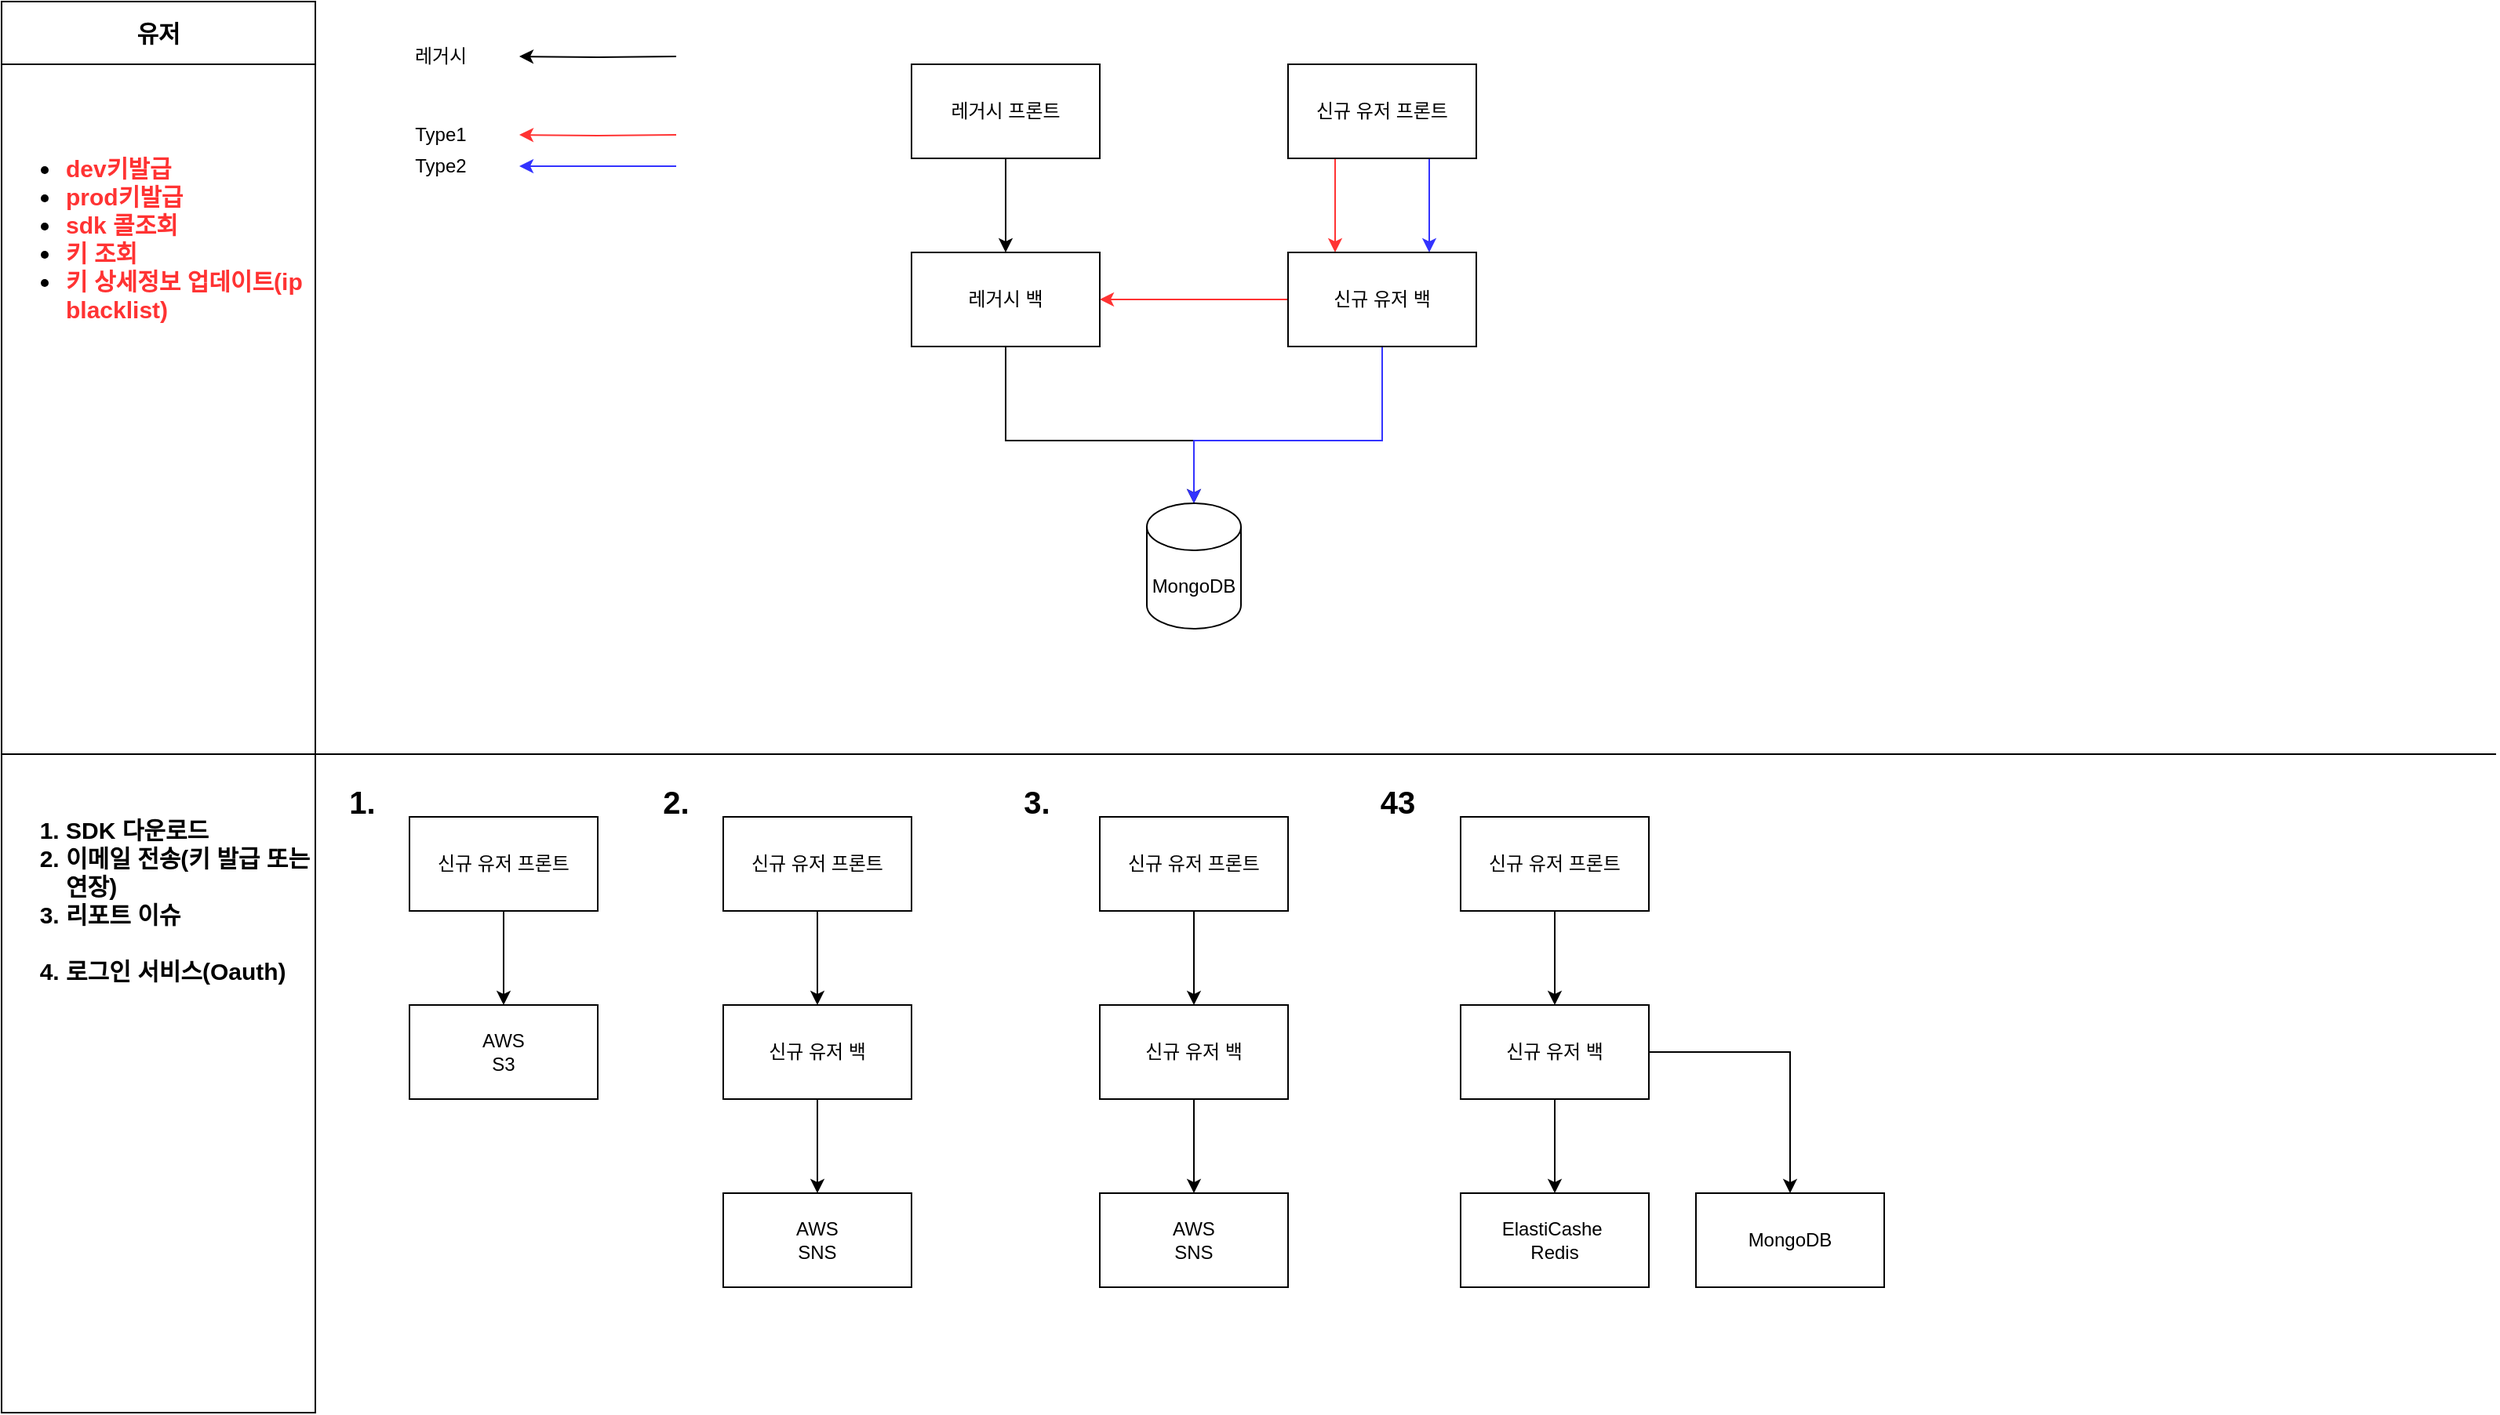 <mxfile version="15.3.8" type="github">
  <diagram id="kgpKYQtTHZ0yAKxKKP6v" name="Page-1">
    <mxGraphModel dx="1426" dy="800" grid="1" gridSize="10" guides="1" tooltips="1" connect="1" arrows="1" fold="1" page="1" pageScale="1" pageWidth="1600" pageHeight="900" background="none" math="0" shadow="0">
      <root>
        <mxCell id="0" />
        <mxCell id="1" parent="0" />
        <mxCell id="oFq6kV6oupMl4LHm9gCZ-7" style="edgeStyle=orthogonalEdgeStyle;rounded=0;orthogonalLoop=1;jettySize=auto;html=1;" parent="1" source="oFq6kV6oupMl4LHm9gCZ-1" target="oFq6kV6oupMl4LHm9gCZ-5" edge="1">
          <mxGeometry relative="1" as="geometry">
            <Array as="points">
              <mxPoint x="640" y="280" />
              <mxPoint x="760" y="280" />
            </Array>
          </mxGeometry>
        </mxCell>
        <mxCell id="oFq6kV6oupMl4LHm9gCZ-1" value="레거시 백" style="rounded=0;whiteSpace=wrap;html=1;" parent="1" vertex="1">
          <mxGeometry x="580" y="160" width="120" height="60" as="geometry" />
        </mxCell>
        <mxCell id="oFq6kV6oupMl4LHm9gCZ-6" style="edgeStyle=orthogonalEdgeStyle;rounded=0;orthogonalLoop=1;jettySize=auto;html=1;entryX=0.5;entryY=0;entryDx=0;entryDy=0;" parent="1" source="oFq6kV6oupMl4LHm9gCZ-2" target="oFq6kV6oupMl4LHm9gCZ-1" edge="1">
          <mxGeometry relative="1" as="geometry" />
        </mxCell>
        <mxCell id="oFq6kV6oupMl4LHm9gCZ-2" value="레거시 프론트" style="rounded=0;whiteSpace=wrap;html=1;" parent="1" vertex="1">
          <mxGeometry x="580" y="40" width="120" height="60" as="geometry" />
        </mxCell>
        <mxCell id="oFq6kV6oupMl4LHm9gCZ-8" style="edgeStyle=orthogonalEdgeStyle;rounded=0;orthogonalLoop=1;jettySize=auto;html=1;strokeColor=#FF3333;" parent="1" source="oFq6kV6oupMl4LHm9gCZ-3" target="oFq6kV6oupMl4LHm9gCZ-4" edge="1">
          <mxGeometry relative="1" as="geometry">
            <Array as="points">
              <mxPoint x="850" y="140" />
              <mxPoint x="850" y="140" />
            </Array>
          </mxGeometry>
        </mxCell>
        <mxCell id="oFq6kV6oupMl4LHm9gCZ-13" style="edgeStyle=orthogonalEdgeStyle;rounded=0;orthogonalLoop=1;jettySize=auto;html=1;exitX=0.75;exitY=1;exitDx=0;exitDy=0;entryX=0.75;entryY=0;entryDx=0;entryDy=0;strokeColor=#3333FF;" parent="1" source="oFq6kV6oupMl4LHm9gCZ-3" target="oFq6kV6oupMl4LHm9gCZ-4" edge="1">
          <mxGeometry relative="1" as="geometry" />
        </mxCell>
        <mxCell id="oFq6kV6oupMl4LHm9gCZ-3" value="신규 유저 프론트" style="rounded=0;whiteSpace=wrap;html=1;" parent="1" vertex="1">
          <mxGeometry x="820" y="40" width="120" height="60" as="geometry" />
        </mxCell>
        <mxCell id="oFq6kV6oupMl4LHm9gCZ-9" style="edgeStyle=orthogonalEdgeStyle;rounded=0;orthogonalLoop=1;jettySize=auto;html=1;entryX=1;entryY=0.5;entryDx=0;entryDy=0;strokeColor=#FF3333;" parent="1" source="oFq6kV6oupMl4LHm9gCZ-4" target="oFq6kV6oupMl4LHm9gCZ-1" edge="1">
          <mxGeometry relative="1" as="geometry" />
        </mxCell>
        <mxCell id="oFq6kV6oupMl4LHm9gCZ-14" style="edgeStyle=orthogonalEdgeStyle;rounded=0;orthogonalLoop=1;jettySize=auto;html=1;entryX=0.5;entryY=0;entryDx=0;entryDy=0;entryPerimeter=0;strokeColor=#3333FF;" parent="1" source="oFq6kV6oupMl4LHm9gCZ-4" target="oFq6kV6oupMl4LHm9gCZ-5" edge="1">
          <mxGeometry relative="1" as="geometry">
            <Array as="points">
              <mxPoint x="880" y="280" />
              <mxPoint x="760" y="280" />
            </Array>
          </mxGeometry>
        </mxCell>
        <mxCell id="oFq6kV6oupMl4LHm9gCZ-4" value="신규 유저 백" style="rounded=0;whiteSpace=wrap;html=1;" parent="1" vertex="1">
          <mxGeometry x="820" y="160" width="120" height="60" as="geometry" />
        </mxCell>
        <mxCell id="oFq6kV6oupMl4LHm9gCZ-5" value="MongoDB" style="shape=cylinder3;whiteSpace=wrap;html=1;boundedLbl=1;backgroundOutline=1;size=15;" parent="1" vertex="1">
          <mxGeometry x="730" y="320" width="60" height="80" as="geometry" />
        </mxCell>
        <mxCell id="oFq6kV6oupMl4LHm9gCZ-23" value="&lt;font color=&quot;#ff3333&quot;&gt;&lt;br style=&quot;font-size: 15px&quot;&gt;&lt;br style=&quot;font-size: 15px&quot;&gt;&lt;/font&gt;&lt;ul style=&quot;font-size: 15px&quot;&gt;&lt;li style=&quot;text-align: left ; font-size: 15px&quot;&gt;&lt;span style=&quot;font-size: 15px&quot;&gt;&lt;font style=&quot;font-size: 15px&quot; color=&quot;#ff3333&quot;&gt;dev키발급&lt;/font&gt;&lt;/span&gt;&lt;/li&gt;&lt;li style=&quot;text-align: left ; font-size: 15px&quot;&gt;&lt;span style=&quot;font-size: 15px&quot;&gt;&lt;font style=&quot;font-size: 15px&quot; color=&quot;#ff3333&quot;&gt;prod키발급&lt;/font&gt;&lt;/span&gt;&lt;/li&gt;&lt;li style=&quot;text-align: left ; font-size: 15px&quot;&gt;&lt;span style=&quot;font-size: 15px&quot;&gt;&lt;font color=&quot;#ff3333&quot; style=&quot;font-size: 15px&quot;&gt;sdk 콜조회&lt;/font&gt;&lt;/span&gt;&lt;/li&gt;&lt;li style=&quot;text-align: left ; font-size: 15px&quot;&gt;&lt;span style=&quot;font-size: 15px&quot;&gt;&lt;font style=&quot;font-size: 15px&quot; color=&quot;#ff3333&quot;&gt;키 조회&lt;/font&gt;&lt;/span&gt;&lt;/li&gt;&lt;li style=&quot;text-align: left ; font-size: 15px&quot;&gt;&lt;font color=&quot;#ff3333&quot;&gt;&lt;font style=&quot;font-size: 15px&quot;&gt;키 상세정보 업데이트(ip blacklist&lt;/font&gt;)&lt;/font&gt;&lt;/li&gt;&lt;/ul&gt;&lt;div style=&quot;text-align: left ; font-size: 15px&quot;&gt;&lt;br style=&quot;font-size: 15px&quot;&gt;&lt;/div&gt;" style="text;html=1;align=center;verticalAlign=top;whiteSpace=wrap;rounded=0;strokeColor=#000000;fillColor=#ffffff;fontStyle=1;fontSize=15;" parent="1" vertex="1">
          <mxGeometry y="40" width="200" height="440" as="geometry" />
        </mxCell>
        <mxCell id="oFq6kV6oupMl4LHm9gCZ-35" value="&lt;div style=&quot;text-align: left ; font-size: 15px&quot;&gt;&lt;div&gt;&lt;br&gt;&lt;/div&gt;&lt;/div&gt;&lt;div style=&quot;text-align: left ; font-size: 15px&quot;&gt;&lt;ol&gt;&lt;li style=&quot;font-size: 15px&quot;&gt;SDK 다운로드&lt;/li&gt;&lt;li style=&quot;font-size: 15px&quot;&gt;이메일 전송(키 발급 또는 연장)&lt;/li&gt;&lt;li style=&quot;font-size: 15px&quot;&gt;리포트 이슈&lt;br&gt;&lt;br&gt;&lt;/li&gt;&lt;li style=&quot;font-size: 15px&quot;&gt;로그인 서비스(Oauth)&lt;/li&gt;&lt;/ol&gt;&lt;/div&gt;" style="text;html=1;align=center;verticalAlign=top;whiteSpace=wrap;rounded=0;strokeColor=#000000;fillColor=#ffffff;fontStyle=1;fontSize=15;" parent="1" vertex="1">
          <mxGeometry y="480" width="200" height="420" as="geometry" />
        </mxCell>
        <mxCell id="oFq6kV6oupMl4LHm9gCZ-37" value="유저" style="text;html=1;align=center;verticalAlign=middle;whiteSpace=wrap;rounded=0;strokeColor=#000000;fillColor=#ffffff;fontStyle=1;fontSize=15;" parent="1" vertex="1">
          <mxGeometry width="200" height="40" as="geometry" />
        </mxCell>
        <mxCell id="oFq6kV6oupMl4LHm9gCZ-54" value="" style="group;" parent="1" vertex="1" connectable="0">
          <mxGeometry x="230" y="25" width="200" height="90" as="geometry" />
        </mxCell>
        <mxCell id="oFq6kV6oupMl4LHm9gCZ-55" style="edgeStyle=orthogonalEdgeStyle;rounded=0;orthogonalLoop=1;jettySize=auto;html=1;entryX=1;entryY=0.5;entryDx=0;entryDy=0;strokeColor=#FF3333;" parent="oFq6kV6oupMl4LHm9gCZ-54" target="oFq6kV6oupMl4LHm9gCZ-56" edge="1">
          <mxGeometry y="-20" as="geometry">
            <mxPoint x="200" y="60" as="sourcePoint" />
            <mxPoint x="80" y="60" as="targetPoint" />
          </mxGeometry>
        </mxCell>
        <mxCell id="oFq6kV6oupMl4LHm9gCZ-56" value="Type1" style="text;html=1;strokeColor=none;fillColor=none;align=center;verticalAlign=middle;whiteSpace=wrap;rounded=0;" parent="oFq6kV6oupMl4LHm9gCZ-54" vertex="1">
          <mxGeometry y="50" width="100" height="20" as="geometry" />
        </mxCell>
        <mxCell id="oFq6kV6oupMl4LHm9gCZ-57" style="edgeStyle=orthogonalEdgeStyle;rounded=0;orthogonalLoop=1;jettySize=auto;html=1;entryX=1;entryY=0.5;entryDx=0;entryDy=0;strokeColor=#3333FF;" parent="oFq6kV6oupMl4LHm9gCZ-54" edge="1">
          <mxGeometry y="-20" as="geometry">
            <mxPoint x="200" y="80.0" as="sourcePoint" />
            <mxPoint x="100" y="80.0" as="targetPoint" />
          </mxGeometry>
        </mxCell>
        <mxCell id="oFq6kV6oupMl4LHm9gCZ-58" value="Type2" style="text;html=1;strokeColor=none;fillColor=none;align=center;verticalAlign=middle;whiteSpace=wrap;rounded=0;" parent="oFq6kV6oupMl4LHm9gCZ-54" vertex="1">
          <mxGeometry y="70" width="100" height="20" as="geometry" />
        </mxCell>
        <mxCell id="oFq6kV6oupMl4LHm9gCZ-59" style="edgeStyle=orthogonalEdgeStyle;rounded=0;orthogonalLoop=1;jettySize=auto;html=1;entryX=1;entryY=0.5;entryDx=0;entryDy=0;" parent="oFq6kV6oupMl4LHm9gCZ-54" target="oFq6kV6oupMl4LHm9gCZ-60" edge="1">
          <mxGeometry y="-20" as="geometry">
            <mxPoint x="200" y="10.0" as="sourcePoint" />
            <mxPoint x="80" y="10" as="targetPoint" />
          </mxGeometry>
        </mxCell>
        <mxCell id="oFq6kV6oupMl4LHm9gCZ-60" value="레거시" style="text;html=1;strokeColor=none;fillColor=none;align=center;verticalAlign=middle;whiteSpace=wrap;rounded=0;" parent="oFq6kV6oupMl4LHm9gCZ-54" vertex="1">
          <mxGeometry width="100" height="20" as="geometry" />
        </mxCell>
        <mxCell id="oFq6kV6oupMl4LHm9gCZ-61" value="" style="endArrow=none;html=1;fontSize=15;strokeColor=#000000;exitX=1;exitY=1;exitDx=0;exitDy=0;" parent="1" source="oFq6kV6oupMl4LHm9gCZ-23" edge="1">
          <mxGeometry width="50" height="50" relative="1" as="geometry">
            <mxPoint x="500" y="600" as="sourcePoint" />
            <mxPoint x="1590" y="480" as="targetPoint" />
          </mxGeometry>
        </mxCell>
        <mxCell id="IK0jCF15_sajLaRYrccU-8" value="" style="edgeStyle=orthogonalEdgeStyle;rounded=0;orthogonalLoop=1;jettySize=auto;html=1;" edge="1" parent="1" source="oFq6kV6oupMl4LHm9gCZ-62" target="oFq6kV6oupMl4LHm9gCZ-66">
          <mxGeometry relative="1" as="geometry" />
        </mxCell>
        <mxCell id="oFq6kV6oupMl4LHm9gCZ-62" value="신규 유저 프론트" style="rounded=0;whiteSpace=wrap;html=1;" parent="1" vertex="1">
          <mxGeometry x="260" y="520" width="120" height="60" as="geometry" />
        </mxCell>
        <mxCell id="oFq6kV6oupMl4LHm9gCZ-66" value="AWS&lt;br&gt;S3" style="rounded=0;whiteSpace=wrap;html=1;" parent="1" vertex="1">
          <mxGeometry x="260" y="640" width="120" height="60" as="geometry" />
        </mxCell>
        <mxCell id="IK0jCF15_sajLaRYrccU-2" style="edgeStyle=orthogonalEdgeStyle;rounded=0;orthogonalLoop=1;jettySize=auto;html=1;entryX=0.5;entryY=0;entryDx=0;entryDy=0;fontSize=15;strokeColor=#000000;" edge="1" parent="1" target="IK0jCF15_sajLaRYrccU-5">
          <mxGeometry relative="1" as="geometry">
            <mxPoint x="840" y="570" as="sourcePoint" />
          </mxGeometry>
        </mxCell>
        <mxCell id="IK0jCF15_sajLaRYrccU-4" value="" style="edgeStyle=orthogonalEdgeStyle;rounded=0;orthogonalLoop=1;jettySize=auto;html=1;fontSize=15;strokeColor=#000000;" edge="1" parent="1" target="IK0jCF15_sajLaRYrccU-6">
          <mxGeometry relative="1" as="geometry">
            <mxPoint x="840" y="690" as="sourcePoint" />
          </mxGeometry>
        </mxCell>
        <mxCell id="IK0jCF15_sajLaRYrccU-9" value="1." style="text;html=1;strokeColor=none;fillColor=none;align=center;verticalAlign=middle;whiteSpace=wrap;rounded=0;fontSize=20;fontStyle=1" vertex="1" parent="1">
          <mxGeometry x="210" y="500" width="40" height="20" as="geometry" />
        </mxCell>
        <mxCell id="IK0jCF15_sajLaRYrccU-18" value="" style="edgeStyle=orthogonalEdgeStyle;rounded=0;orthogonalLoop=1;jettySize=auto;html=1;fontSize=20;" edge="1" parent="1" source="IK0jCF15_sajLaRYrccU-12" target="IK0jCF15_sajLaRYrccU-16">
          <mxGeometry relative="1" as="geometry" />
        </mxCell>
        <mxCell id="IK0jCF15_sajLaRYrccU-12" value="신규 유저 프론트" style="rounded=0;whiteSpace=wrap;html=1;" vertex="1" parent="1">
          <mxGeometry x="460" y="520" width="120" height="60" as="geometry" />
        </mxCell>
        <mxCell id="IK0jCF15_sajLaRYrccU-13" value="AWS&lt;br&gt;SNS" style="rounded=0;whiteSpace=wrap;html=1;" vertex="1" parent="1">
          <mxGeometry x="460" y="760" width="120" height="60" as="geometry" />
        </mxCell>
        <mxCell id="IK0jCF15_sajLaRYrccU-14" value="2." style="text;html=1;strokeColor=none;fillColor=none;align=center;verticalAlign=middle;whiteSpace=wrap;rounded=0;fontSize=20;fontStyle=1" vertex="1" parent="1">
          <mxGeometry x="410" y="500" width="40" height="20" as="geometry" />
        </mxCell>
        <mxCell id="IK0jCF15_sajLaRYrccU-19" value="" style="edgeStyle=orthogonalEdgeStyle;rounded=0;orthogonalLoop=1;jettySize=auto;html=1;fontSize=20;" edge="1" parent="1" source="IK0jCF15_sajLaRYrccU-16" target="IK0jCF15_sajLaRYrccU-13">
          <mxGeometry relative="1" as="geometry" />
        </mxCell>
        <mxCell id="IK0jCF15_sajLaRYrccU-16" value="신규 유저 백" style="rounded=0;whiteSpace=wrap;html=1;" vertex="1" parent="1">
          <mxGeometry x="460" y="640" width="120" height="60" as="geometry" />
        </mxCell>
        <mxCell id="IK0jCF15_sajLaRYrccU-20" value="3." style="text;html=1;strokeColor=none;fillColor=none;align=center;verticalAlign=middle;whiteSpace=wrap;rounded=0;fontSize=20;fontStyle=1" vertex="1" parent="1">
          <mxGeometry x="640" y="500" width="40" height="20" as="geometry" />
        </mxCell>
        <mxCell id="IK0jCF15_sajLaRYrccU-21" value="" style="edgeStyle=orthogonalEdgeStyle;rounded=0;orthogonalLoop=1;jettySize=auto;html=1;fontSize=20;" edge="1" parent="1" source="IK0jCF15_sajLaRYrccU-22" target="IK0jCF15_sajLaRYrccU-25">
          <mxGeometry relative="1" as="geometry" />
        </mxCell>
        <mxCell id="IK0jCF15_sajLaRYrccU-22" value="신규 유저 프론트" style="rounded=0;whiteSpace=wrap;html=1;" vertex="1" parent="1">
          <mxGeometry x="700" y="520" width="120" height="60" as="geometry" />
        </mxCell>
        <mxCell id="IK0jCF15_sajLaRYrccU-23" value="AWS&lt;br&gt;SNS" style="rounded=0;whiteSpace=wrap;html=1;" vertex="1" parent="1">
          <mxGeometry x="700" y="760" width="120" height="60" as="geometry" />
        </mxCell>
        <mxCell id="IK0jCF15_sajLaRYrccU-24" value="" style="edgeStyle=orthogonalEdgeStyle;rounded=0;orthogonalLoop=1;jettySize=auto;html=1;fontSize=20;" edge="1" parent="1" source="IK0jCF15_sajLaRYrccU-25" target="IK0jCF15_sajLaRYrccU-23">
          <mxGeometry relative="1" as="geometry" />
        </mxCell>
        <mxCell id="IK0jCF15_sajLaRYrccU-25" value="신규 유저 백" style="rounded=0;whiteSpace=wrap;html=1;" vertex="1" parent="1">
          <mxGeometry x="700" y="640" width="120" height="60" as="geometry" />
        </mxCell>
        <mxCell id="IK0jCF15_sajLaRYrccU-26" value="43" style="text;html=1;strokeColor=none;fillColor=none;align=center;verticalAlign=middle;whiteSpace=wrap;rounded=0;fontSize=20;fontStyle=1" vertex="1" parent="1">
          <mxGeometry x="870" y="500" width="40" height="20" as="geometry" />
        </mxCell>
        <mxCell id="IK0jCF15_sajLaRYrccU-27" value="" style="edgeStyle=orthogonalEdgeStyle;rounded=0;orthogonalLoop=1;jettySize=auto;html=1;fontSize=20;" edge="1" parent="1" source="IK0jCF15_sajLaRYrccU-28" target="IK0jCF15_sajLaRYrccU-31">
          <mxGeometry relative="1" as="geometry" />
        </mxCell>
        <mxCell id="IK0jCF15_sajLaRYrccU-28" value="신규 유저 프론트" style="rounded=0;whiteSpace=wrap;html=1;" vertex="1" parent="1">
          <mxGeometry x="930" y="520" width="120" height="60" as="geometry" />
        </mxCell>
        <mxCell id="IK0jCF15_sajLaRYrccU-29" value="ElastiCashe&amp;nbsp;&lt;br&gt;Redis" style="rounded=0;whiteSpace=wrap;html=1;" vertex="1" parent="1">
          <mxGeometry x="930" y="760" width="120" height="60" as="geometry" />
        </mxCell>
        <mxCell id="IK0jCF15_sajLaRYrccU-30" value="" style="edgeStyle=orthogonalEdgeStyle;rounded=0;orthogonalLoop=1;jettySize=auto;html=1;fontSize=20;" edge="1" parent="1" source="IK0jCF15_sajLaRYrccU-31" target="IK0jCF15_sajLaRYrccU-29">
          <mxGeometry relative="1" as="geometry" />
        </mxCell>
        <mxCell id="IK0jCF15_sajLaRYrccU-33" style="edgeStyle=orthogonalEdgeStyle;rounded=0;orthogonalLoop=1;jettySize=auto;html=1;fontSize=20;" edge="1" parent="1" source="IK0jCF15_sajLaRYrccU-31" target="IK0jCF15_sajLaRYrccU-32">
          <mxGeometry relative="1" as="geometry" />
        </mxCell>
        <mxCell id="IK0jCF15_sajLaRYrccU-31" value="신규 유저 백" style="rounded=0;whiteSpace=wrap;html=1;" vertex="1" parent="1">
          <mxGeometry x="930" y="640" width="120" height="60" as="geometry" />
        </mxCell>
        <mxCell id="IK0jCF15_sajLaRYrccU-32" value="MongoDB" style="rounded=0;whiteSpace=wrap;html=1;" vertex="1" parent="1">
          <mxGeometry x="1080" y="760" width="120" height="60" as="geometry" />
        </mxCell>
      </root>
    </mxGraphModel>
  </diagram>
</mxfile>
